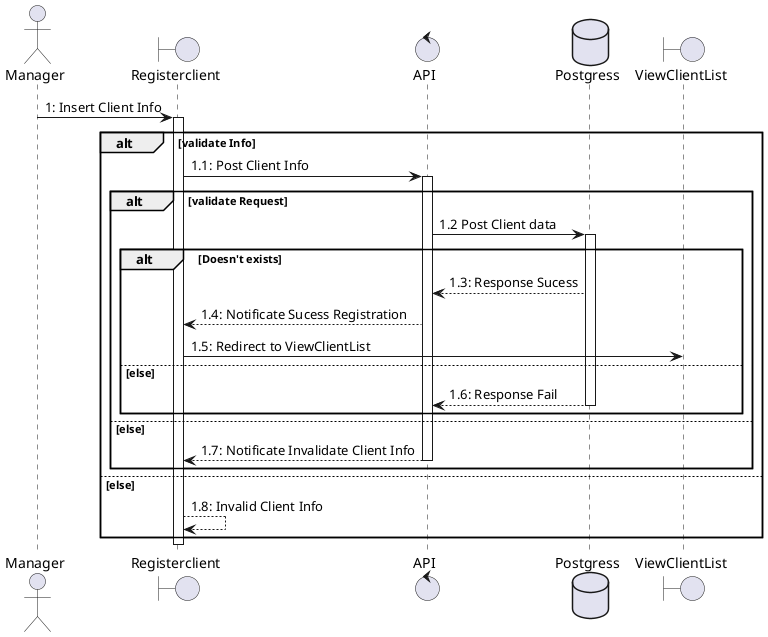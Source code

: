@startuml RegisterClient


actor Manager as a1
boundary Registerclient as b1
control API as c1
database Postgress as db
boundary ViewClientList as b2


a1 -> b1 : 1: Insert Client Info
activate b1
alt validate Info

    b1 -> c1: 1.1: Post Client Info
    activate c1

    alt validate Request
    c1 -> db: 1.2 Post Client data
    activate db

        alt Doesn't exists
            db --> c1 : 1.3: Response Sucess

            c1 --> b1 : 1.4: Notificate Sucess Registration

            b1 -> b2 : 1.5: Redirect to ViewClientList

        else else

            db --> c1 : 1.6: Response Fail

            ' c1 --> b1 : 1.7: Notificate Exist Client

            deactivate db
        end
    else else

    c1 --> b1:  1.7: Notificate Invalidate Client Info
    ' b1 --> b1 : Notificate Fail Registration
    deactivate c1
    end

else else


    b1 --> b1: 1.8: Invalid Client Info



end
deactivate b1





@enduml












